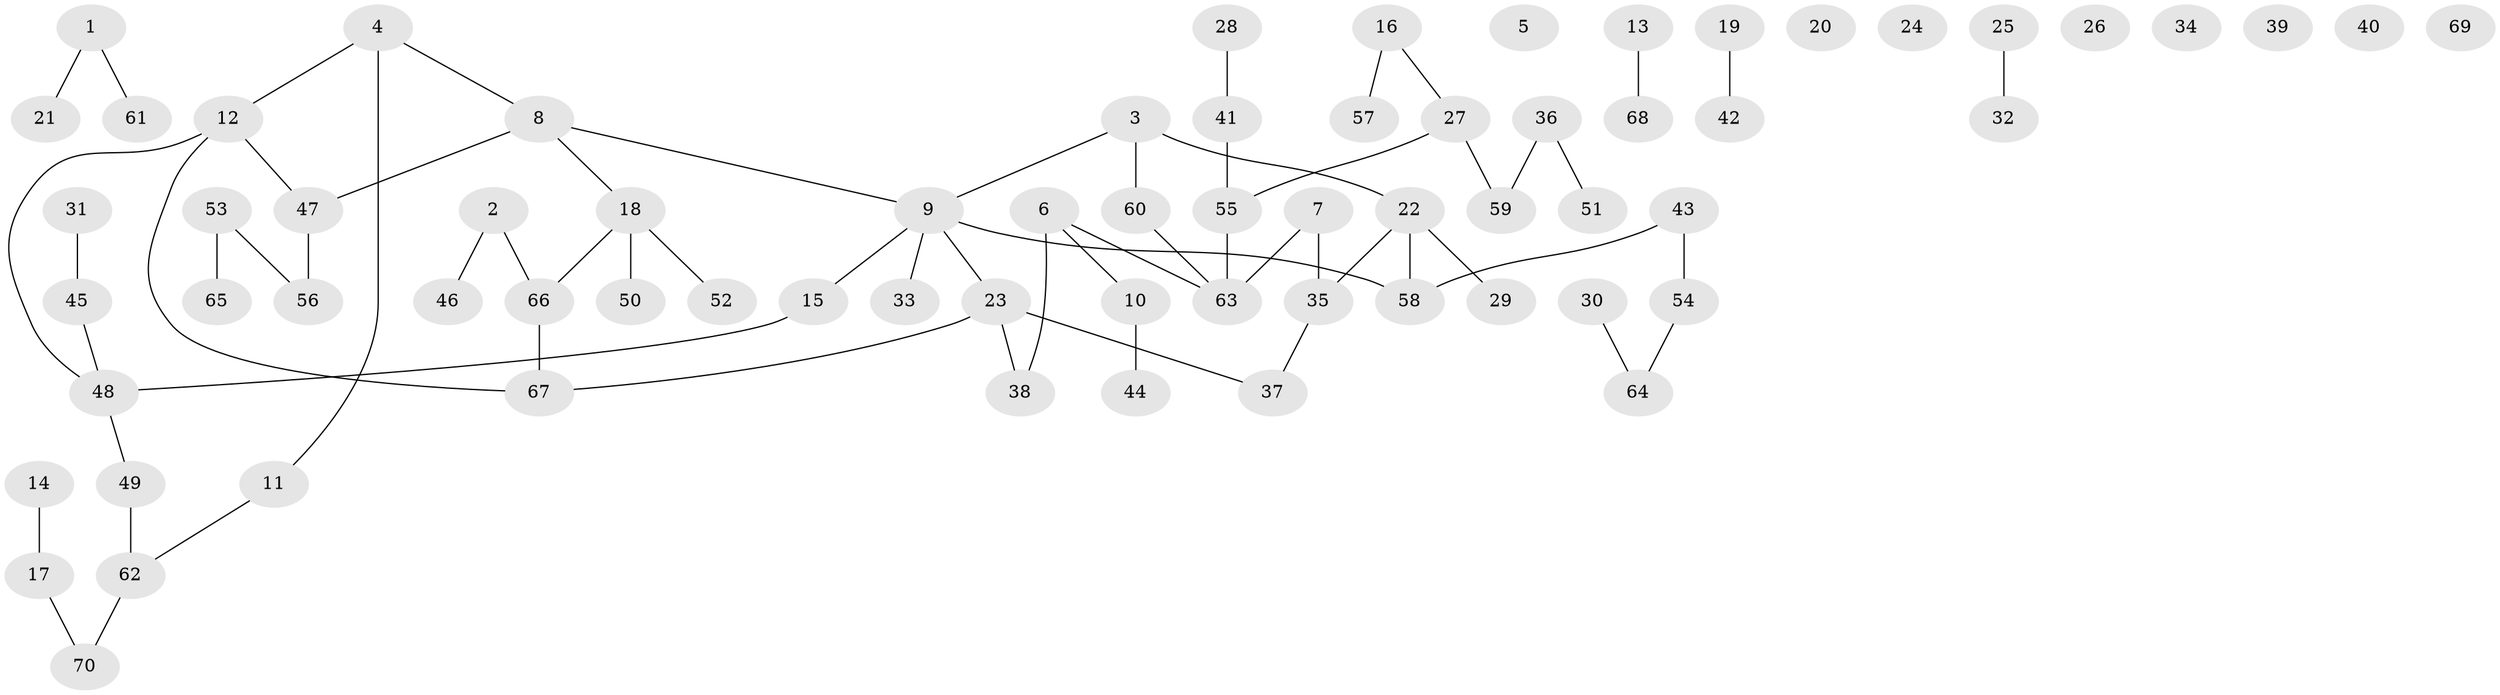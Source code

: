 // Generated by graph-tools (version 1.1) at 2025/12/03/09/25 04:12:53]
// undirected, 70 vertices, 66 edges
graph export_dot {
graph [start="1"]
  node [color=gray90,style=filled];
  1;
  2;
  3;
  4;
  5;
  6;
  7;
  8;
  9;
  10;
  11;
  12;
  13;
  14;
  15;
  16;
  17;
  18;
  19;
  20;
  21;
  22;
  23;
  24;
  25;
  26;
  27;
  28;
  29;
  30;
  31;
  32;
  33;
  34;
  35;
  36;
  37;
  38;
  39;
  40;
  41;
  42;
  43;
  44;
  45;
  46;
  47;
  48;
  49;
  50;
  51;
  52;
  53;
  54;
  55;
  56;
  57;
  58;
  59;
  60;
  61;
  62;
  63;
  64;
  65;
  66;
  67;
  68;
  69;
  70;
  1 -- 21;
  1 -- 61;
  2 -- 46;
  2 -- 66;
  3 -- 9;
  3 -- 22;
  3 -- 60;
  4 -- 8;
  4 -- 11;
  4 -- 12;
  6 -- 10;
  6 -- 38;
  6 -- 63;
  7 -- 35;
  7 -- 63;
  8 -- 9;
  8 -- 18;
  8 -- 47;
  9 -- 15;
  9 -- 23;
  9 -- 33;
  9 -- 58;
  10 -- 44;
  11 -- 62;
  12 -- 47;
  12 -- 48;
  12 -- 67;
  13 -- 68;
  14 -- 17;
  15 -- 48;
  16 -- 27;
  16 -- 57;
  17 -- 70;
  18 -- 50;
  18 -- 52;
  18 -- 66;
  19 -- 42;
  22 -- 29;
  22 -- 35;
  22 -- 58;
  23 -- 37;
  23 -- 38;
  23 -- 67;
  25 -- 32;
  27 -- 55;
  27 -- 59;
  28 -- 41;
  30 -- 64;
  31 -- 45;
  35 -- 37;
  36 -- 51;
  36 -- 59;
  41 -- 55;
  43 -- 54;
  43 -- 58;
  45 -- 48;
  47 -- 56;
  48 -- 49;
  49 -- 62;
  53 -- 56;
  53 -- 65;
  54 -- 64;
  55 -- 63;
  60 -- 63;
  62 -- 70;
  66 -- 67;
}

